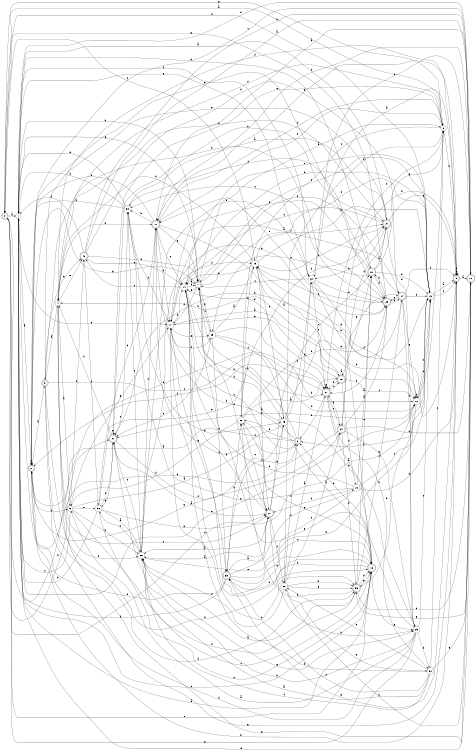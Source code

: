 digraph n33_9 {
__start0 [label="" shape="none"];

rankdir=LR;
size="8,5";

s0 [style="rounded,filled", color="black", fillcolor="white" shape="doublecircle", label="0"];
s1 [style="filled", color="black", fillcolor="white" shape="circle", label="1"];
s2 [style="rounded,filled", color="black", fillcolor="white" shape="doublecircle", label="2"];
s3 [style="rounded,filled", color="black", fillcolor="white" shape="doublecircle", label="3"];
s4 [style="filled", color="black", fillcolor="white" shape="circle", label="4"];
s5 [style="filled", color="black", fillcolor="white" shape="circle", label="5"];
s6 [style="rounded,filled", color="black", fillcolor="white" shape="doublecircle", label="6"];
s7 [style="rounded,filled", color="black", fillcolor="white" shape="doublecircle", label="7"];
s8 [style="filled", color="black", fillcolor="white" shape="circle", label="8"];
s9 [style="rounded,filled", color="black", fillcolor="white" shape="doublecircle", label="9"];
s10 [style="rounded,filled", color="black", fillcolor="white" shape="doublecircle", label="10"];
s11 [style="rounded,filled", color="black", fillcolor="white" shape="doublecircle", label="11"];
s12 [style="filled", color="black", fillcolor="white" shape="circle", label="12"];
s13 [style="filled", color="black", fillcolor="white" shape="circle", label="13"];
s14 [style="filled", color="black", fillcolor="white" shape="circle", label="14"];
s15 [style="filled", color="black", fillcolor="white" shape="circle", label="15"];
s16 [style="rounded,filled", color="black", fillcolor="white" shape="doublecircle", label="16"];
s17 [style="filled", color="black", fillcolor="white" shape="circle", label="17"];
s18 [style="rounded,filled", color="black", fillcolor="white" shape="doublecircle", label="18"];
s19 [style="filled", color="black", fillcolor="white" shape="circle", label="19"];
s20 [style="rounded,filled", color="black", fillcolor="white" shape="doublecircle", label="20"];
s21 [style="rounded,filled", color="black", fillcolor="white" shape="doublecircle", label="21"];
s22 [style="filled", color="black", fillcolor="white" shape="circle", label="22"];
s23 [style="rounded,filled", color="black", fillcolor="white" shape="doublecircle", label="23"];
s24 [style="rounded,filled", color="black", fillcolor="white" shape="doublecircle", label="24"];
s25 [style="filled", color="black", fillcolor="white" shape="circle", label="25"];
s26 [style="filled", color="black", fillcolor="white" shape="circle", label="26"];
s27 [style="rounded,filled", color="black", fillcolor="white" shape="doublecircle", label="27"];
s28 [style="filled", color="black", fillcolor="white" shape="circle", label="28"];
s29 [style="filled", color="black", fillcolor="white" shape="circle", label="29"];
s30 [style="filled", color="black", fillcolor="white" shape="circle", label="30"];
s31 [style="rounded,filled", color="black", fillcolor="white" shape="doublecircle", label="31"];
s32 [style="filled", color="black", fillcolor="white" shape="circle", label="32"];
s33 [style="rounded,filled", color="black", fillcolor="white" shape="doublecircle", label="33"];
s34 [style="rounded,filled", color="black", fillcolor="white" shape="doublecircle", label="34"];
s35 [style="rounded,filled", color="black", fillcolor="white" shape="doublecircle", label="35"];
s36 [style="filled", color="black", fillcolor="white" shape="circle", label="36"];
s37 [style="rounded,filled", color="black", fillcolor="white" shape="doublecircle", label="37"];
s38 [style="filled", color="black", fillcolor="white" shape="circle", label="38"];
s39 [style="filled", color="black", fillcolor="white" shape="circle", label="39"];
s40 [style="rounded,filled", color="black", fillcolor="white" shape="doublecircle", label="40"];
s0 -> s1 [label="a"];
s0 -> s37 [label="b"];
s0 -> s29 [label="c"];
s0 -> s12 [label="d"];
s0 -> s16 [label="e"];
s0 -> s31 [label="f"];
s0 -> s8 [label="g"];
s1 -> s2 [label="a"];
s1 -> s7 [label="b"];
s1 -> s16 [label="c"];
s1 -> s20 [label="d"];
s1 -> s17 [label="e"];
s1 -> s22 [label="f"];
s1 -> s7 [label="g"];
s2 -> s3 [label="a"];
s2 -> s9 [label="b"];
s2 -> s10 [label="c"];
s2 -> s2 [label="d"];
s2 -> s23 [label="e"];
s2 -> s5 [label="f"];
s2 -> s34 [label="g"];
s3 -> s4 [label="a"];
s3 -> s23 [label="b"];
s3 -> s31 [label="c"];
s3 -> s35 [label="d"];
s3 -> s40 [label="e"];
s3 -> s16 [label="f"];
s3 -> s9 [label="g"];
s4 -> s5 [label="a"];
s4 -> s11 [label="b"];
s4 -> s27 [label="c"];
s4 -> s8 [label="d"];
s4 -> s40 [label="e"];
s4 -> s26 [label="f"];
s4 -> s10 [label="g"];
s5 -> s6 [label="a"];
s5 -> s26 [label="b"];
s5 -> s1 [label="c"];
s5 -> s35 [label="d"];
s5 -> s36 [label="e"];
s5 -> s40 [label="f"];
s5 -> s17 [label="g"];
s6 -> s2 [label="a"];
s6 -> s7 [label="b"];
s6 -> s17 [label="c"];
s6 -> s11 [label="d"];
s6 -> s28 [label="e"];
s6 -> s33 [label="f"];
s6 -> s22 [label="g"];
s7 -> s8 [label="a"];
s7 -> s24 [label="b"];
s7 -> s39 [label="c"];
s7 -> s17 [label="d"];
s7 -> s14 [label="e"];
s7 -> s21 [label="f"];
s7 -> s2 [label="g"];
s8 -> s0 [label="a"];
s8 -> s9 [label="b"];
s8 -> s28 [label="c"];
s8 -> s31 [label="d"];
s8 -> s37 [label="e"];
s8 -> s11 [label="f"];
s8 -> s30 [label="g"];
s9 -> s10 [label="a"];
s9 -> s34 [label="b"];
s9 -> s9 [label="c"];
s9 -> s4 [label="d"];
s9 -> s11 [label="e"];
s9 -> s9 [label="f"];
s9 -> s33 [label="g"];
s10 -> s11 [label="a"];
s10 -> s30 [label="b"];
s10 -> s22 [label="c"];
s10 -> s1 [label="d"];
s10 -> s1 [label="e"];
s10 -> s11 [label="f"];
s10 -> s35 [label="g"];
s11 -> s12 [label="a"];
s11 -> s38 [label="b"];
s11 -> s14 [label="c"];
s11 -> s8 [label="d"];
s11 -> s2 [label="e"];
s11 -> s17 [label="f"];
s11 -> s7 [label="g"];
s12 -> s8 [label="a"];
s12 -> s13 [label="b"];
s12 -> s12 [label="c"];
s12 -> s35 [label="d"];
s12 -> s1 [label="e"];
s12 -> s13 [label="f"];
s12 -> s37 [label="g"];
s13 -> s9 [label="a"];
s13 -> s6 [label="b"];
s13 -> s9 [label="c"];
s13 -> s0 [label="d"];
s13 -> s14 [label="e"];
s13 -> s7 [label="f"];
s13 -> s29 [label="g"];
s14 -> s7 [label="a"];
s14 -> s15 [label="b"];
s14 -> s40 [label="c"];
s14 -> s13 [label="d"];
s14 -> s31 [label="e"];
s14 -> s7 [label="f"];
s14 -> s27 [label="g"];
s15 -> s16 [label="a"];
s15 -> s25 [label="b"];
s15 -> s11 [label="c"];
s15 -> s14 [label="d"];
s15 -> s29 [label="e"];
s15 -> s22 [label="f"];
s15 -> s24 [label="g"];
s16 -> s1 [label="a"];
s16 -> s17 [label="b"];
s16 -> s37 [label="c"];
s16 -> s6 [label="d"];
s16 -> s14 [label="e"];
s16 -> s33 [label="f"];
s16 -> s25 [label="g"];
s17 -> s18 [label="a"];
s17 -> s35 [label="b"];
s17 -> s39 [label="c"];
s17 -> s14 [label="d"];
s17 -> s39 [label="e"];
s17 -> s29 [label="f"];
s17 -> s33 [label="g"];
s18 -> s18 [label="a"];
s18 -> s4 [label="b"];
s18 -> s12 [label="c"];
s18 -> s19 [label="d"];
s18 -> s17 [label="e"];
s18 -> s31 [label="f"];
s18 -> s20 [label="g"];
s19 -> s20 [label="a"];
s19 -> s9 [label="b"];
s19 -> s13 [label="c"];
s19 -> s14 [label="d"];
s19 -> s26 [label="e"];
s19 -> s27 [label="f"];
s19 -> s38 [label="g"];
s20 -> s21 [label="a"];
s20 -> s13 [label="b"];
s20 -> s39 [label="c"];
s20 -> s23 [label="d"];
s20 -> s17 [label="e"];
s20 -> s38 [label="f"];
s20 -> s8 [label="g"];
s21 -> s1 [label="a"];
s21 -> s22 [label="b"];
s21 -> s14 [label="c"];
s21 -> s25 [label="d"];
s21 -> s3 [label="e"];
s21 -> s4 [label="f"];
s21 -> s9 [label="g"];
s22 -> s9 [label="a"];
s22 -> s16 [label="b"];
s22 -> s7 [label="c"];
s22 -> s23 [label="d"];
s22 -> s31 [label="e"];
s22 -> s12 [label="f"];
s22 -> s1 [label="g"];
s23 -> s24 [label="a"];
s23 -> s20 [label="b"];
s23 -> s38 [label="c"];
s23 -> s31 [label="d"];
s23 -> s11 [label="e"];
s23 -> s29 [label="f"];
s23 -> s0 [label="g"];
s24 -> s17 [label="a"];
s24 -> s25 [label="b"];
s24 -> s23 [label="c"];
s24 -> s13 [label="d"];
s24 -> s37 [label="e"];
s24 -> s9 [label="f"];
s24 -> s12 [label="g"];
s25 -> s5 [label="a"];
s25 -> s26 [label="b"];
s25 -> s13 [label="c"];
s25 -> s32 [label="d"];
s25 -> s7 [label="e"];
s25 -> s2 [label="f"];
s25 -> s0 [label="g"];
s26 -> s27 [label="a"];
s26 -> s36 [label="b"];
s26 -> s37 [label="c"];
s26 -> s11 [label="d"];
s26 -> s25 [label="e"];
s26 -> s22 [label="f"];
s26 -> s23 [label="g"];
s27 -> s26 [label="a"];
s27 -> s25 [label="b"];
s27 -> s28 [label="c"];
s27 -> s7 [label="d"];
s27 -> s20 [label="e"];
s27 -> s30 [label="f"];
s27 -> s15 [label="g"];
s28 -> s18 [label="a"];
s28 -> s29 [label="b"];
s28 -> s27 [label="c"];
s28 -> s5 [label="d"];
s28 -> s23 [label="e"];
s28 -> s21 [label="f"];
s28 -> s16 [label="g"];
s29 -> s27 [label="a"];
s29 -> s4 [label="b"];
s29 -> s21 [label="c"];
s29 -> s9 [label="d"];
s29 -> s14 [label="e"];
s29 -> s13 [label="f"];
s29 -> s13 [label="g"];
s30 -> s31 [label="a"];
s30 -> s35 [label="b"];
s30 -> s34 [label="c"];
s30 -> s26 [label="d"];
s30 -> s35 [label="e"];
s30 -> s6 [label="f"];
s30 -> s32 [label="g"];
s31 -> s16 [label="a"];
s31 -> s32 [label="b"];
s31 -> s18 [label="c"];
s31 -> s2 [label="d"];
s31 -> s34 [label="e"];
s31 -> s6 [label="f"];
s31 -> s31 [label="g"];
s32 -> s26 [label="a"];
s32 -> s14 [label="b"];
s32 -> s8 [label="c"];
s32 -> s33 [label="d"];
s32 -> s30 [label="e"];
s32 -> s26 [label="f"];
s32 -> s10 [label="g"];
s33 -> s27 [label="a"];
s33 -> s28 [label="b"];
s33 -> s16 [label="c"];
s33 -> s2 [label="d"];
s33 -> s19 [label="e"];
s33 -> s1 [label="f"];
s33 -> s13 [label="g"];
s34 -> s23 [label="a"];
s34 -> s10 [label="b"];
s34 -> s21 [label="c"];
s34 -> s1 [label="d"];
s34 -> s35 [label="e"];
s34 -> s31 [label="f"];
s34 -> s25 [label="g"];
s35 -> s26 [label="a"];
s35 -> s28 [label="b"];
s35 -> s10 [label="c"];
s35 -> s16 [label="d"];
s35 -> s20 [label="e"];
s35 -> s24 [label="f"];
s35 -> s16 [label="g"];
s36 -> s26 [label="a"];
s36 -> s1 [label="b"];
s36 -> s16 [label="c"];
s36 -> s11 [label="d"];
s36 -> s31 [label="e"];
s36 -> s37 [label="f"];
s36 -> s27 [label="g"];
s37 -> s27 [label="a"];
s37 -> s21 [label="b"];
s37 -> s38 [label="c"];
s37 -> s15 [label="d"];
s37 -> s37 [label="e"];
s37 -> s4 [label="f"];
s37 -> s36 [label="g"];
s38 -> s21 [label="a"];
s38 -> s2 [label="b"];
s38 -> s26 [label="c"];
s38 -> s1 [label="d"];
s38 -> s1 [label="e"];
s38 -> s17 [label="f"];
s38 -> s15 [label="g"];
s39 -> s29 [label="a"];
s39 -> s12 [label="b"];
s39 -> s33 [label="c"];
s39 -> s12 [label="d"];
s39 -> s37 [label="e"];
s39 -> s15 [label="f"];
s39 -> s7 [label="g"];
s40 -> s10 [label="a"];
s40 -> s10 [label="b"];
s40 -> s36 [label="c"];
s40 -> s24 [label="d"];
s40 -> s14 [label="e"];
s40 -> s1 [label="f"];
s40 -> s7 [label="g"];

}